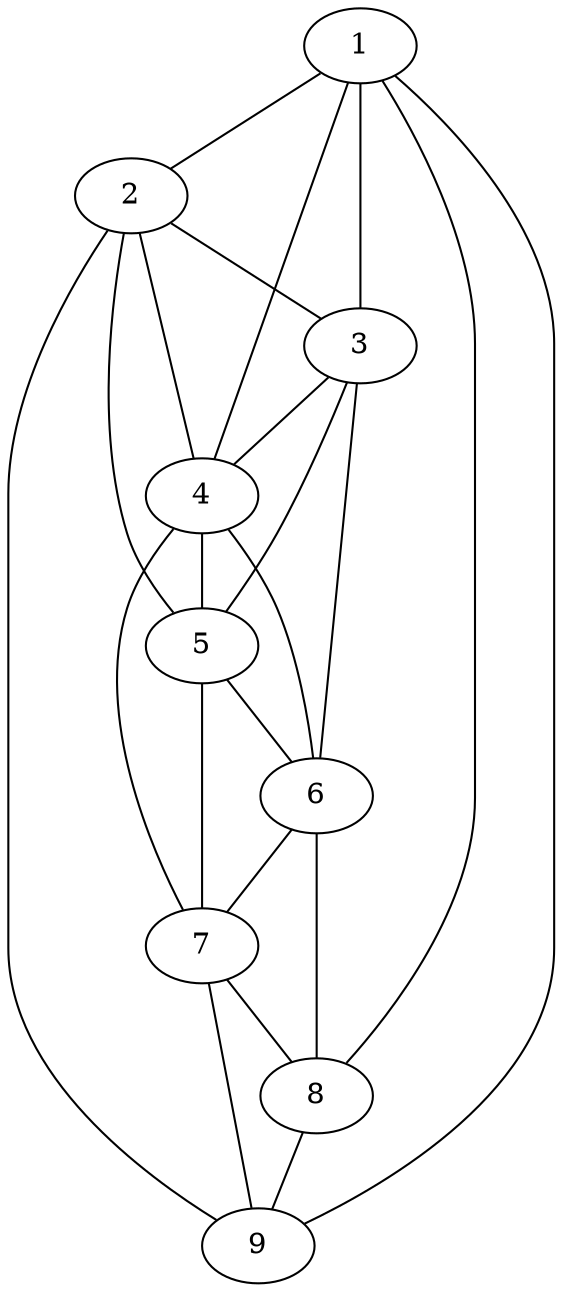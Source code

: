 graph {
    1
    2
    3
    4
    5
    6
    7
    8
    9

    edge [len=3]
    1--2
    2--3
    3--4
    4--5
    5--6
    6--7
    7--8
    8--9
    9--1

    1--3
    2--4
    3--5
    4--6
    5--7
    6--8
    7--9
    8--1
    9--2

    1--4
    2--5
    3--6
    4--7
}





